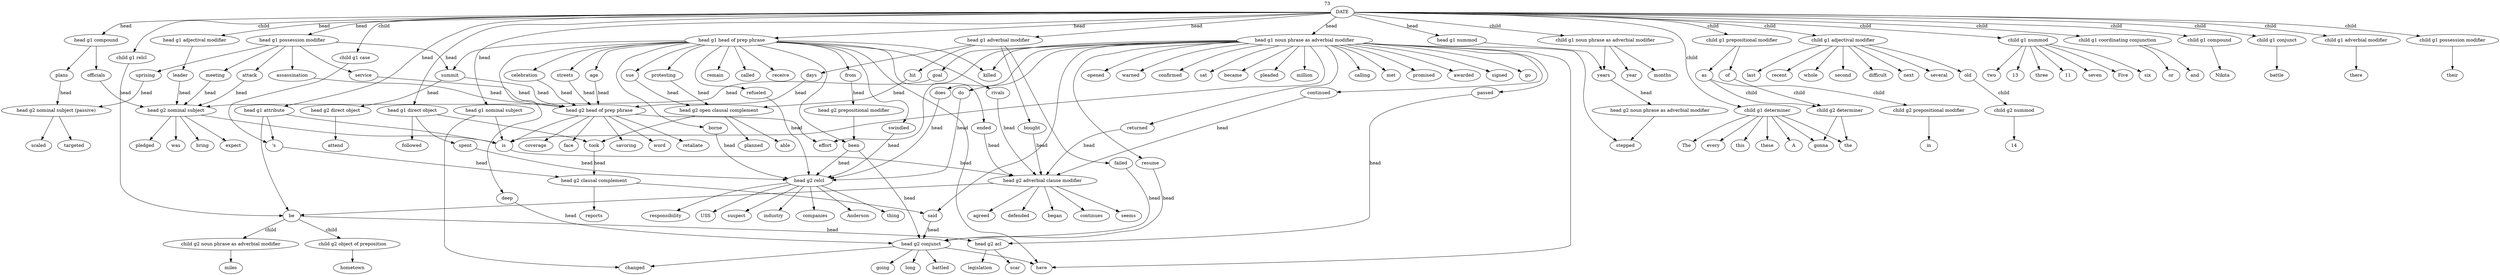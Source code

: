 strict digraph  {
DATE [weight=73, xlabel=73];
"head g1 head of prep phrase" [weight=21, lp="-1.8075078261961939"];
summit [weight=2, lp="-1.252762968495368"];
"child g1 determiner" [weight=12, lp="-2.3671236141316165"];
the [weight=4, lp="-0.810930216216329"];
"child g1 adjectival modifier" [weight=11, lp="-2.4541349911212462"];
next [weight=1, lp="-2.3978952727983707"];
several [weight=2, lp="-1.7047480922384253"];
"head g2 head of prep phrase" [weight=7, lp="0.0"];
word [weight=1, lp="-2.5649493574615367"];
"head g1 noun phrase as adverbial modifier" [weight=30, lp="-1.4508328822574614"];
signed [weight=1, lp="-3.6888794541139363"];
returned [weight=1, lp="-3.6888794541139363"];
"head g2 adverbial clause modifier" [weight=6, lp="0.0"];
continues [weight=1, lp="-2.0794415416798357"];
"head g1 possession modifier" [weight=6, lp="-3.060270794691562"];
"child g1 case" [weight=6, lp="-3.060270794691562"];
"'s" [weight=7, lp="-0.8266785731844679"];
"head g2 direct object" [weight=1, lp="-2.0794415416798357"];
attend [weight=1, lp="0.0"];
remain [weight=1, lp="-3.332204510175204"];
"child g1 nummod" [weight=9, lp="-2.6548056865833973"];
two [weight=3, lp="-1.0986122886681098"];
"child g1 prepositional modifier" [weight=4, lp="-3.465735902799726"];
of [weight=3, lp="-0.2876820724517808"];
"child g1 coordinating conjunction" [weight=3, lp="-3.753417975251507"];
and [weight=2, lp="-0.4054651081081645"];
goal [weight=1, lp="-3.6888794541139363"];
"head g2 nominal subject" [weight=5, lp="0.0"];
is [weight=6, lp="-0.5108256237659909"];
killed [weight=4, lp="-2.302585092994046"];
"head g1 adverbial modifier" [weight=4, lp="-3.465735902799726"];
bought [weight=1, lp="-1.3862943611198906"];
"child g1 noun phrase as adverbial modifier" [weight=5, lp="-3.2425923514855164"];
years [weight=2, lp="0.0"];
began [weight=1, lp="-2.0794415416798357"];
"head g1 attribute" [weight=3, lp="-3.753417975251507"];
old [weight=1, lp="-2.3978952727983707"];
"child g1 compound" [weight=1, lp="-4.852030263919617"];
Nikita [weight=1, lp="0.0"];
"child g1 relcl" [weight=1, lp="-4.852030263919617"];
be [weight=3, lp="-0.980829253011726"];
seems [weight=1, lp="-2.0794415416798357"];
"child g2 nummod" [weight=1, lp="0.0"];
14 [weight=1, lp="0.0"];
"child g2 noun phrase as adverbial modifier" [weight=1, lp="-1.3862943611198906"];
miles [weight=1, lp="0.0"];
"child g2 object of preposition" [weight=1, lp="-1.3862943611198906"];
hometown [weight=1, lp="0.0"];
go [weight=1, lp="-3.6888794541139363"];
ended [weight=1, lp="-3.332204510175204"];
assassination [weight=1, lp="-1.9459101490553132"];
retaliate [weight=1, lp="-2.5649493574615367"];
have [weight=3, lp="-0.980829253011726"];
gonna [weight=5, lp="-0.5877866649021193"];
opened [weight=1, lp="-3.6888794541139363"];
"head g1 nominal subject" [weight=2, lp="-4.1588830833596715"];
A [weight=1, lp="-2.6390573296152584"];
year [weight=2, lp="-1.0986122886681096"];
said [weight=3, lp="-0.2876820724517808"];
"head g2 conjunct" [weight=5, lp="0.0"];
battled [weight=1, lp="-2.0794415416798357"];
warned [weight=1, lp="-3.6888794541139363"];
changed [weight=2, lp="-1.3862943611198904"];
The [weight=1, lp="-2.6390573296152584"];
last [weight=3, lp="-1.2992829841302609"];
13 [weight=1, lp="-2.1972245773362196"];
called [weight=1, lp="-3.332204510175204"];
confirmed [weight=1, lp="-3.6888794541139363"];
effort [weight=2, lp="-1.8718021769015913"];
sat [weight=1, lp="-3.6888794541139363"];
been [weight=4, lp="0.0"];
recent [weight=1, lp="-2.3978952727983707"];
going [weight=1, lp="-2.0794415416798357"];
from [weight=1, lp="-3.332204510175204"];
"head g2 prepositional modifier" [weight=1, lp="0.0"];
became [weight=1, lp="-3.6888794541139363"];
service [weight=1, lp="-1.9459101490553132"];
coverage [weight=1, lp="-2.5649493574615367"];
"head g1 compound" [weight=2, lp="-4.1588830833596715"];
plans [weight=1, lp="-0.6931471805599453"];
"head g2 nominal subject (passive)" [weight=2, lp="0.0"];
scaled [weight=1, lp="-0.6931471805599453"];
pleaded [weight=1, lp="-3.6888794541139363"];
does [weight=1, lp="-3.6888794541139363"];
every [weight=1, lp="-2.6390573296152584"];
"head g2 relcl" [weight=7, lp="0.0"];
industry [weight=1, lp="-1.9459101490553132"];
rivals [weight=1, lp="-3.332204510175204"];
three [weight=1, lp="-2.1972245773362196"];
agreed [weight=1, lp="-2.0794415416798357"];
swindled [weight=1, lp="-3.332204510175204"];
companies [weight=1, lp="-1.9459101490553132"];
attack [weight=1, lp="-1.9459101490553132"];
was [weight=1, lp="-2.302585092994046"];
receive [weight=1, lp="-3.332204510175204"];
11 [weight=1, lp="-2.1972245773362196"];
"child g1 conjunct" [weight=1, lp="-4.852030263919617"];
battle [weight=1, lp="0.0"];
"head g1 direct object" [weight=3, lp="-3.753417975251507"];
spent [weight=1, lp="-1.3862943611198906"];
seven [weight=1, lp="-2.1972245773362196"];
as [weight=1, lp="-1.3862943611198906"];
Anderson [weight=1, lp="-1.9459101490553132"];
"child g2 determiner" [weight=2, lp="-0.4054651081081645"];
"child g2 prepositional modifier" [weight=1, lp="-1.0986122886681098"];
in [weight=1, lp="0.0"];
million [weight=1, lp="-3.6888794541139363"];
Five [weight=1, lp="-2.1972245773362196"];
"child g1 adverbial modifier" [weight=1, lp="-4.852030263919617"];
there [weight=1, lp="0.0"];
sue [weight=1, lp="-3.332204510175204"];
"head g2 open clausal complement" [weight=3, lp="0.0"];
able [weight=1, lp="-1.3862943611198906"];
passed [weight=1, lp="-3.6888794541139363"];
this [weight=1, lp="-2.6390573296152584"];
"head g2 acl" [weight=2, lp="-0.6931471805599453"];
legislation [weight=1, lp="-0.6931471805599453"];
meeting [weight=1, lp="-1.9459101490553132"];
bring [weight=1, lp="-2.302585092994046"];
do [weight=1, lp="-3.6888794541139363"];
thing [weight=1, lp="-1.9459101490553132"];
days [weight=1, lp="-1.3862943611198906"];
face [weight=1, lp="-2.5649493574615367"];
deep [weight=1, lp="-3.332204510175204"];
these [weight=1, lp="-2.6390573296152584"];
long [weight=1, lp="-2.0794415416798357"];
scar [weight=1, lp="-0.6931471805599453"];
stepped [weight=2, lp="0.0"];
six [weight=1, lp="-2.1972245773362196"];
"head g1 nummod" [weight=1, lp="-4.852030263919617"];
or [weight=1, lp="-1.0986122886681098"];
"head g2 noun phrase as adverbial modifier" [weight=1, lp="0.0"];
calling [weight=1, lp="-3.6888794541139363"];
age [weight=1, lp="-3.332204510175204"];
protesting [weight=1, lp="-3.332204510175204"];
took [weight=2, lp="-0.6931471805599453"];
followed [weight=1, lp="-1.3862943611198906"];
borne [weight=1, lp="-3.332204510175204"];
whole [weight=1, lp="-2.3978952727983707"];
responsibility [weight=1, lp="-1.9459101490553132"];
streets [weight=1, lp="-3.332204510175204"];
second [weight=1, lp="-2.3978952727983707"];
savoring [weight=1, lp="-2.5649493574615367"];
met [weight=1, lp="-3.6888794541139363"];
uprising [weight=1, lp="-1.9459101490553132"];
targeted [weight=1, lp="-0.6931471805599453"];
promised [weight=1, lp="-3.6888794541139363"];
continued [weight=1, lp="-3.6888794541139363"];
"child g1 possession modifier" [weight=1, lp="-4.852030263919617"];
their [weight=1, lp="0.0"];
defended [weight=1, lp="-2.0794415416798357"];
difficult [weight=1, lp="-2.3978952727983707"];
"head g2 clausal complement" [weight=2, lp="0.0"];
reports [weight=1, lp="-1.3862943611198906"];
officials [weight=1, lp="-0.6931471805599453"];
expect [weight=1, lp="-2.302585092994046"];
resume [weight=1, lp="-3.6888794541139363"];
failed [weight=1, lp="-1.3862943611198906"];
months [weight=2, lp="-1.0986122886681096"];
hit [weight=1, lp="-1.3862943611198906"];
planned [weight=1, lp="-1.3862943611198906"];
celebration [weight=1, lp="-3.332204510175204"];
refueled [weight=1, lp="-3.332204510175204"];
USS [weight=1, lp="-1.9459101490553132"];
suspect [weight=1, lp="-1.9459101490553132"];
awarded [weight=1, lp="-3.6888794541139363"];
"head g1 adjectival modifier" [weight=1, lp="-4.852030263919617"];
leader [weight=1, lp="0.0"];
pledged [weight=1, lp="-2.302585092994046"];
DATE -> "head g1 head of prep phrase"  [label=head];
DATE -> "child g1 determiner"  [label=child];
DATE -> "child g1 adjectival modifier"  [label=child];
DATE -> "head g1 noun phrase as adverbial modifier"  [label=head];
DATE -> "head g1 possession modifier"  [label=head];
DATE -> "child g1 case"  [label=child];
DATE -> "child g1 nummod"  [label=child];
DATE -> "child g1 prepositional modifier"  [label=child];
DATE -> "child g1 coordinating conjunction"  [label=child];
DATE -> "head g1 adverbial modifier"  [label=head];
DATE -> "child g1 noun phrase as adverbial modifier"  [label=child];
DATE -> "head g1 attribute"  [label=head];
DATE -> "child g1 compound"  [label=child];
DATE -> "child g1 relcl"  [label=child];
DATE -> "head g1 nominal subject"  [label=head];
DATE -> "head g1 compound"  [label=head];
DATE -> "child g1 conjunct"  [label=child];
DATE -> "head g1 direct object"  [label=head];
DATE -> "child g1 adverbial modifier"  [label=child];
DATE -> "head g1 nummod"  [label=head];
DATE -> "child g1 possession modifier"  [label=child];
DATE -> "head g1 adjectival modifier"  [label=head];
"head g1 head of prep phrase" -> summit;
"head g1 head of prep phrase" -> remain;
"head g1 head of prep phrase" -> killed;
"head g1 head of prep phrase" -> ended;
"head g1 head of prep phrase" -> have;
"head g1 head of prep phrase" -> called;
"head g1 head of prep phrase" -> been;
"head g1 head of prep phrase" -> from;
"head g1 head of prep phrase" -> rivals;
"head g1 head of prep phrase" -> swindled;
"head g1 head of prep phrase" -> receive;
"head g1 head of prep phrase" -> sue;
"head g1 head of prep phrase" -> deep;
"head g1 head of prep phrase" -> age;
"head g1 head of prep phrase" -> protesting;
"head g1 head of prep phrase" -> borne;
"head g1 head of prep phrase" -> streets;
"head g1 head of prep phrase" -> celebration;
"head g1 head of prep phrase" -> refueled;
summit -> "head g2 head of prep phrase"  [label=head];
summit -> "head g2 direct object"  [label=head];
"child g1 determiner" -> the;
"child g1 determiner" -> gonna;
"child g1 determiner" -> A;
"child g1 determiner" -> The;
"child g1 determiner" -> every;
"child g1 determiner" -> this;
"child g1 determiner" -> these;
"child g1 adjectival modifier" -> next;
"child g1 adjectival modifier" -> several;
"child g1 adjectival modifier" -> old;
"child g1 adjectival modifier" -> last;
"child g1 adjectival modifier" -> recent;
"child g1 adjectival modifier" -> whole;
"child g1 adjectival modifier" -> second;
"child g1 adjectival modifier" -> difficult;
"head g2 head of prep phrase" -> word;
"head g2 head of prep phrase" -> retaliate;
"head g2 head of prep phrase" -> coverage;
"head g2 head of prep phrase" -> face;
"head g2 head of prep phrase" -> is;
"head g2 head of prep phrase" -> savoring;
"head g2 head of prep phrase" -> effort;
"head g1 noun phrase as adverbial modifier" -> signed;
"head g1 noun phrase as adverbial modifier" -> returned;
"head g1 noun phrase as adverbial modifier" -> goal;
"head g1 noun phrase as adverbial modifier" -> killed;
"head g1 noun phrase as adverbial modifier" -> go;
"head g1 noun phrase as adverbial modifier" -> have;
"head g1 noun phrase as adverbial modifier" -> opened;
"head g1 noun phrase as adverbial modifier" -> said;
"head g1 noun phrase as adverbial modifier" -> warned;
"head g1 noun phrase as adverbial modifier" -> confirmed;
"head g1 noun phrase as adverbial modifier" -> effort;
"head g1 noun phrase as adverbial modifier" -> sat;
"head g1 noun phrase as adverbial modifier" -> became;
"head g1 noun phrase as adverbial modifier" -> pleaded;
"head g1 noun phrase as adverbial modifier" -> does;
"head g1 noun phrase as adverbial modifier" -> is;
"head g1 noun phrase as adverbial modifier" -> million;
"head g1 noun phrase as adverbial modifier" -> passed;
"head g1 noun phrase as adverbial modifier" -> do;
"head g1 noun phrase as adverbial modifier" -> stepped;
"head g1 noun phrase as adverbial modifier" -> calling;
"head g1 noun phrase as adverbial modifier" -> met;
"head g1 noun phrase as adverbial modifier" -> promised;
"head g1 noun phrase as adverbial modifier" -> continued;
"head g1 noun phrase as adverbial modifier" -> resume;
"head g1 noun phrase as adverbial modifier" -> awarded;
returned -> "head g2 adverbial clause modifier"  [label=head];
"head g2 adverbial clause modifier" -> continues;
"head g2 adverbial clause modifier" -> began;
"head g2 adverbial clause modifier" -> seems;
"head g2 adverbial clause modifier" -> be;
"head g2 adverbial clause modifier" -> agreed;
"head g2 adverbial clause modifier" -> defended;
"head g1 possession modifier" -> summit;
"head g1 possession modifier" -> assassination;
"head g1 possession modifier" -> service;
"head g1 possession modifier" -> attack;
"head g1 possession modifier" -> meeting;
"head g1 possession modifier" -> uprising;
"child g1 case" -> "'s";
"'s" -> "head g2 clausal complement"  [label=head];
"head g2 direct object" -> attend;
"child g1 nummod" -> two;
"child g1 nummod" -> 13;
"child g1 nummod" -> three;
"child g1 nummod" -> 11;
"child g1 nummod" -> seven;
"child g1 nummod" -> Five;
"child g1 nummod" -> six;
"child g1 prepositional modifier" -> of;
"child g1 prepositional modifier" -> as;
of -> "child g2 determiner"  [label=child];
"child g1 coordinating conjunction" -> and;
"child g1 coordinating conjunction" -> or;
goal -> "head g2 nominal subject"  [label=head];
"head g2 nominal subject" -> is;
"head g2 nominal subject" -> was;
"head g2 nominal subject" -> bring;
"head g2 nominal subject" -> expect;
"head g2 nominal subject" -> pledged;
is -> "head g2 adverbial clause modifier"  [label=head];
"head g1 adverbial modifier" -> bought;
"head g1 adverbial modifier" -> days;
"head g1 adverbial modifier" -> failed;
"head g1 adverbial modifier" -> hit;
bought -> "head g2 adverbial clause modifier"  [label=head];
"child g1 noun phrase as adverbial modifier" -> years;
"child g1 noun phrase as adverbial modifier" -> year;
"child g1 noun phrase as adverbial modifier" -> months;
years -> "head g2 noun phrase as adverbial modifier"  [label=head];
"head g1 attribute" -> is;
"head g1 attribute" -> be;
"head g1 attribute" -> "'s";
old -> "child g2 nummod"  [label=child];
"child g1 compound" -> Nikita;
"child g1 relcl" -> be;
be -> "child g2 noun phrase as adverbial modifier"  [label=child];
be -> "child g2 object of preposition"  [label=child];
be -> "head g2 acl"  [label=head];
"child g2 nummod" -> 14;
"child g2 noun phrase as adverbial modifier" -> miles;
"child g2 object of preposition" -> hometown;
ended -> "head g2 adverbial clause modifier"  [label=head];
assassination -> "head g2 head of prep phrase"  [label=head];
"head g1 nominal subject" -> is;
"head g1 nominal subject" -> changed;
said -> "head g2 conjunct"  [label=head];
"head g2 conjunct" -> battled;
"head g2 conjunct" -> going;
"head g2 conjunct" -> long;
"head g2 conjunct" -> changed;
"head g2 conjunct" -> have;
been -> "head g2 conjunct"  [label=head];
been -> "head g2 relcl"  [label=head];
from -> "head g2 prepositional modifier"  [label=head];
"head g2 prepositional modifier" -> been;
service -> "head g2 head of prep phrase"  [label=head];
"head g1 compound" -> plans;
"head g1 compound" -> officials;
plans -> "head g2 nominal subject (passive)"  [label=head];
"head g2 nominal subject (passive)" -> scaled;
"head g2 nominal subject (passive)" -> targeted;
does -> "head g2 relcl"  [label=head];
"head g2 relcl" -> industry;
"head g2 relcl" -> companies;
"head g2 relcl" -> Anderson;
"head g2 relcl" -> thing;
"head g2 relcl" -> responsibility;
"head g2 relcl" -> USS;
"head g2 relcl" -> suspect;
rivals -> "head g2 adverbial clause modifier"  [label=head];
swindled -> "head g2 relcl"  [label=head];
attack -> "head g2 nominal subject"  [label=head];
"child g1 conjunct" -> battle;
"head g1 direct object" -> spent;
"head g1 direct object" -> followed;
"head g1 direct object" -> took;
spent -> "head g2 relcl"  [label=head];
as -> "child g2 determiner"  [label=child];
as -> "child g2 prepositional modifier"  [label=child];
"child g2 determiner" -> gonna;
"child g2 determiner" -> the;
"child g2 prepositional modifier" -> in;
"child g1 adverbial modifier" -> there;
sue -> "head g2 open clausal complement"  [label=head];
"head g2 open clausal complement" -> able;
"head g2 open clausal complement" -> took;
"head g2 open clausal complement" -> planned;
passed -> "head g2 acl"  [label=head];
"head g2 acl" -> legislation;
"head g2 acl" -> scar;
meeting -> "head g2 nominal subject"  [label=head];
do -> "head g2 relcl"  [label=head];
days -> "head g2 head of prep phrase"  [label=head];
deep -> "head g2 conjunct"  [label=head];
"head g1 nummod" -> years;
"head g2 noun phrase as adverbial modifier" -> stepped;
age -> "head g2 head of prep phrase"  [label=head];
protesting -> "head g2 open clausal complement"  [label=head];
took -> "head g2 clausal complement"  [label=head];
borne -> "head g2 relcl"  [label=head];
streets -> "head g2 head of prep phrase"  [label=head];
uprising -> "head g2 nominal subject (passive)"  [label=head];
continued -> "head g2 adverbial clause modifier"  [label=head];
"child g1 possession modifier" -> their;
"head g2 clausal complement" -> reports;
"head g2 clausal complement" -> said;
officials -> "head g2 nominal subject"  [label=head];
resume -> "head g2 conjunct"  [label=head];
failed -> "head g2 conjunct"  [label=head];
hit -> "head g2 open clausal complement"  [label=head];
celebration -> "head g2 head of prep phrase"  [label=head];
refueled -> "head g2 relcl"  [label=head];
"head g1 adjectival modifier" -> leader;
leader -> "head g2 nominal subject"  [label=head];
}
